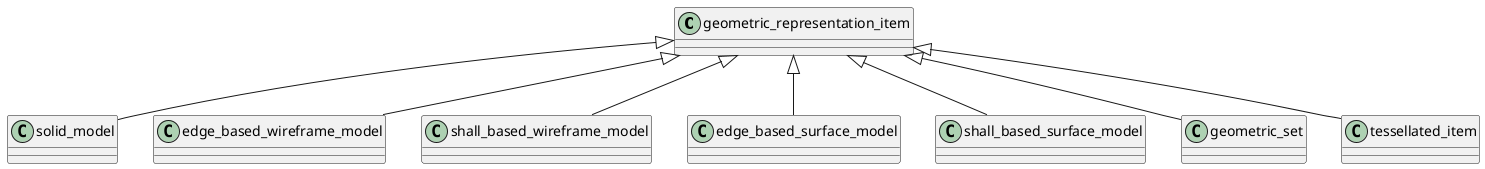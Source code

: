 @startuml

geometric_representation_item <|-- solid_model
geometric_representation_item <|-- edge_based_wireframe_model
geometric_representation_item <|-- shall_based_wireframe_model
geometric_representation_item <|-- edge_based_surface_model
geometric_representation_item <|-- shall_based_surface_model
geometric_representation_item <|-- geometric_set
geometric_representation_item <|-- tessellated_item

@enduml